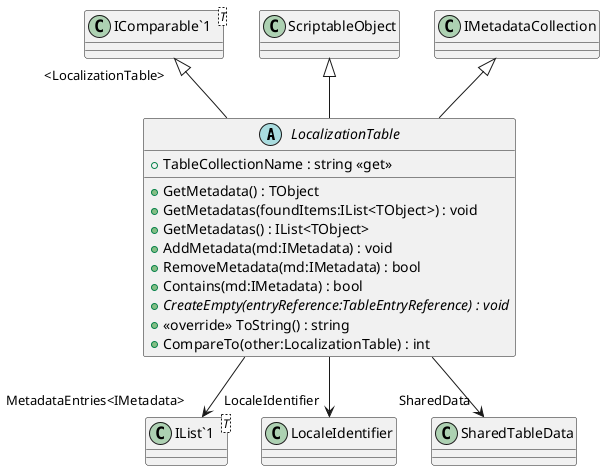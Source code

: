 @startuml
abstract class LocalizationTable {
    + TableCollectionName : string <<get>>
    + GetMetadata() : TObject
    + GetMetadatas(foundItems:IList<TObject>) : void
    + GetMetadatas() : IList<TObject>
    + AddMetadata(md:IMetadata) : void
    + RemoveMetadata(md:IMetadata) : bool
    + Contains(md:IMetadata) : bool
    + {abstract} CreateEmpty(entryReference:TableEntryReference) : void
    + <<override>> ToString() : string
    + CompareTo(other:LocalizationTable) : int
}
class "IComparable`1"<T> {
}
class "IList`1"<T> {
}
ScriptableObject <|-- LocalizationTable
IMetadataCollection <|-- LocalizationTable
"IComparable`1" "<LocalizationTable>" <|-- LocalizationTable
LocalizationTable --> "LocaleIdentifier" LocaleIdentifier
LocalizationTable --> "SharedData" SharedTableData
LocalizationTable --> "MetadataEntries<IMetadata>" "IList`1"
@enduml
